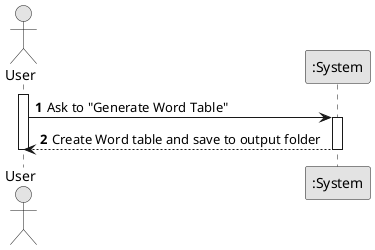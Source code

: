 @startuml
skinparam monochrome true
skinparam packageStyle rectangle
skinparam shadowing false

autonumber

actor "User" as User
participant ":System" as System

activate User

    User -> System : Ask to "Generate Word Table"
    activate System

        System --> User : Create Word table and save to output folder
    deactivate System

deactivate User
@enduml